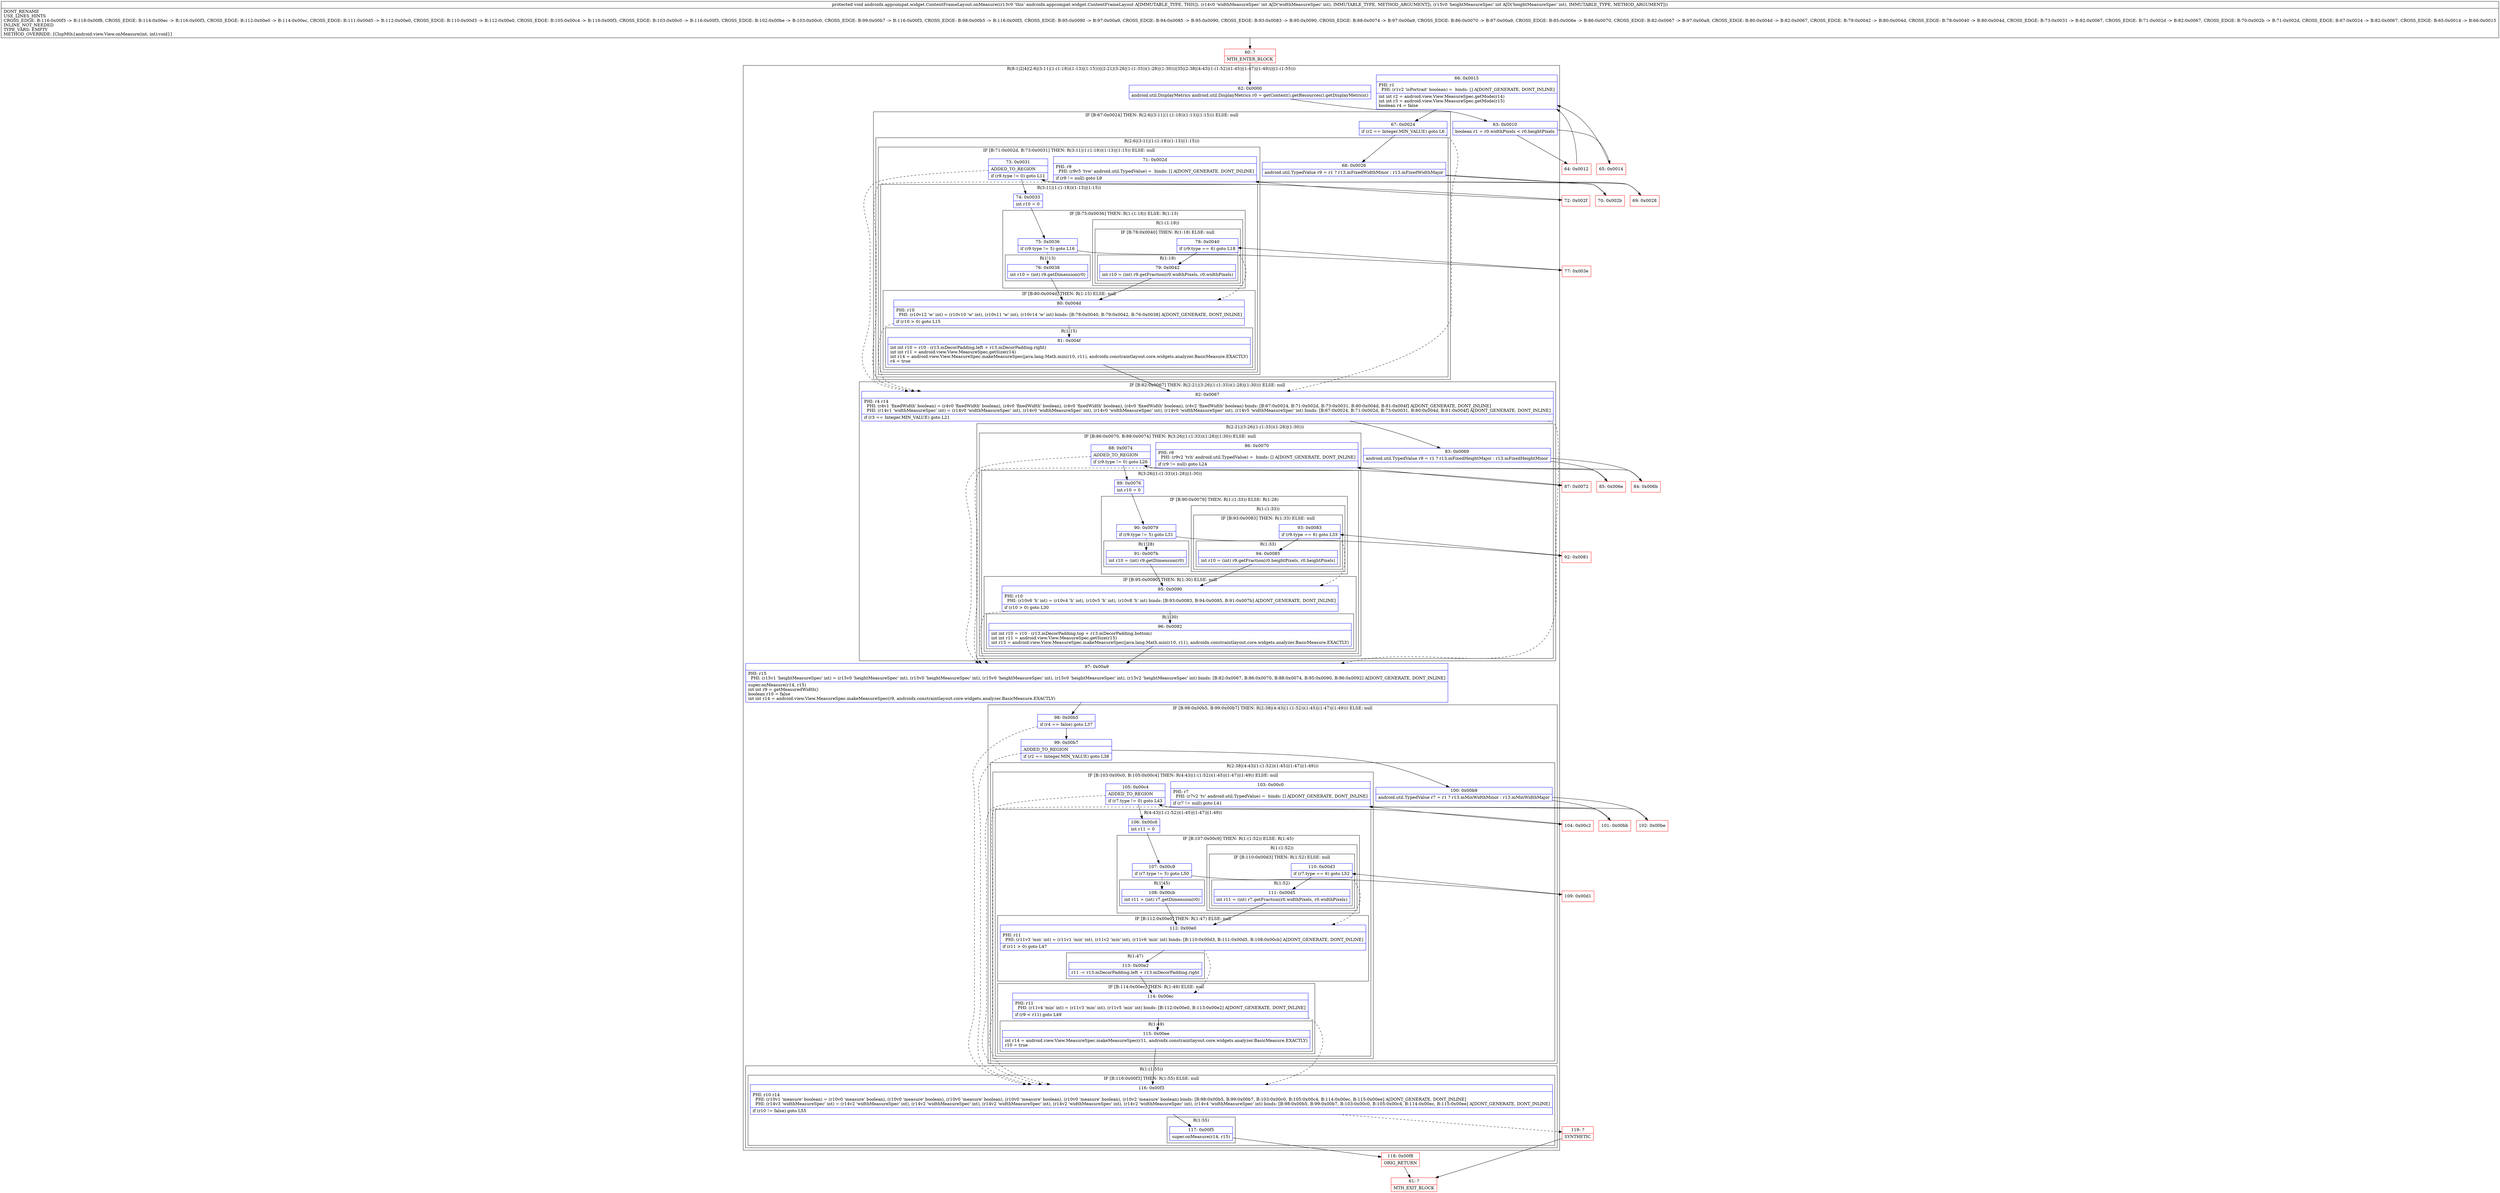digraph "CFG forandroidx.appcompat.widget.ContentFrameLayout.onMeasure(II)V" {
subgraph cluster_Region_1907512291 {
label = "R(8:1|2|4|(2:6|(3:11|(1:(1:18))(1:13)|(1:15)))|(2:21|(3:26|(1:(1:33))(1:28)|(1:30)))|35|(2:38|(4:43|(1:(1:52))(1:45)|(1:47)|(1:49)))|(1:(1:55)))";
node [shape=record,color=blue];
Node_62 [shape=record,label="{62\:\ 0x0000|android.util.DisplayMetrics android.util.DisplayMetrics r0 = getContext().getResources().getDisplayMetrics()\l}"];
Node_63 [shape=record,label="{63\:\ 0x0010|boolean r1 = r0.widthPixels \< r0.heightPixels\l}"];
Node_66 [shape=record,label="{66\:\ 0x0015|PHI: r1 \l  PHI: (r1v2 'isPortrait' boolean) =  binds: [] A[DONT_GENERATE, DONT_INLINE]\l|int int r2 = android.view.View.MeasureSpec.getMode(r14)\lint int r3 = android.view.View.MeasureSpec.getMode(r15)\lboolean r4 = false\l}"];
subgraph cluster_IfRegion_423236068 {
label = "IF [B:67:0x0024] THEN: R(2:6|(3:11|(1:(1:18))(1:13)|(1:15))) ELSE: null";
node [shape=record,color=blue];
Node_67 [shape=record,label="{67\:\ 0x0024|if (r2 == Integer.MIN_VALUE) goto L6\l}"];
subgraph cluster_Region_629400942 {
label = "R(2:6|(3:11|(1:(1:18))(1:13)|(1:15)))";
node [shape=record,color=blue];
Node_68 [shape=record,label="{68\:\ 0x0026|android.util.TypedValue r9 = r1 ? r13.mFixedWidthMinor : r13.mFixedWidthMajor\l}"];
subgraph cluster_IfRegion_2065136500 {
label = "IF [B:71:0x002d, B:73:0x0031] THEN: R(3:11|(1:(1:18))(1:13)|(1:15)) ELSE: null";
node [shape=record,color=blue];
Node_71 [shape=record,label="{71\:\ 0x002d|PHI: r9 \l  PHI: (r9v5 'tvw' android.util.TypedValue) =  binds: [] A[DONT_GENERATE, DONT_INLINE]\l|if (r9 != null) goto L9\l}"];
Node_73 [shape=record,label="{73\:\ 0x0031|ADDED_TO_REGION\l|if (r9.type != 0) goto L11\l}"];
subgraph cluster_Region_825056881 {
label = "R(3:11|(1:(1:18))(1:13)|(1:15))";
node [shape=record,color=blue];
Node_74 [shape=record,label="{74\:\ 0x0033|int r10 = 0\l}"];
subgraph cluster_IfRegion_689060360 {
label = "IF [B:75:0x0036] THEN: R(1:(1:18)) ELSE: R(1:13)";
node [shape=record,color=blue];
Node_75 [shape=record,label="{75\:\ 0x0036|if (r9.type != 5) goto L16\l}"];
subgraph cluster_Region_106994691 {
label = "R(1:(1:18))";
node [shape=record,color=blue];
subgraph cluster_IfRegion_1387874307 {
label = "IF [B:78:0x0040] THEN: R(1:18) ELSE: null";
node [shape=record,color=blue];
Node_78 [shape=record,label="{78\:\ 0x0040|if (r9.type == 6) goto L18\l}"];
subgraph cluster_Region_1301794177 {
label = "R(1:18)";
node [shape=record,color=blue];
Node_79 [shape=record,label="{79\:\ 0x0042|int r10 = (int) r9.getFraction(r0.widthPixels, r0.widthPixels)\l}"];
}
}
}
subgraph cluster_Region_361295815 {
label = "R(1:13)";
node [shape=record,color=blue];
Node_76 [shape=record,label="{76\:\ 0x0038|int r10 = (int) r9.getDimension(r0)\l}"];
}
}
subgraph cluster_IfRegion_1906401275 {
label = "IF [B:80:0x004d] THEN: R(1:15) ELSE: null";
node [shape=record,color=blue];
Node_80 [shape=record,label="{80\:\ 0x004d|PHI: r10 \l  PHI: (r10v12 'w' int) = (r10v10 'w' int), (r10v11 'w' int), (r10v14 'w' int) binds: [B:78:0x0040, B:79:0x0042, B:76:0x0038] A[DONT_GENERATE, DONT_INLINE]\l|if (r10 \> 0) goto L15\l}"];
subgraph cluster_Region_890363517 {
label = "R(1:15)";
node [shape=record,color=blue];
Node_81 [shape=record,label="{81\:\ 0x004f|int int r10 = r10 \- (r13.mDecorPadding.left + r13.mDecorPadding.right)\lint int r11 = android.view.View.MeasureSpec.getSize(r14)\lint r14 = android.view.View.MeasureSpec.makeMeasureSpec(java.lang.Math.min(r10, r11), androidx.constraintlayout.core.widgets.analyzer.BasicMeasure.EXACTLY)\lr4 = true\l}"];
}
}
}
}
}
}
subgraph cluster_IfRegion_567632447 {
label = "IF [B:82:0x0067] THEN: R(2:21|(3:26|(1:(1:33))(1:28)|(1:30))) ELSE: null";
node [shape=record,color=blue];
Node_82 [shape=record,label="{82\:\ 0x0067|PHI: r4 r14 \l  PHI: (r4v1 'fixedWidth' boolean) = (r4v0 'fixedWidth' boolean), (r4v0 'fixedWidth' boolean), (r4v0 'fixedWidth' boolean), (r4v0 'fixedWidth' boolean), (r4v2 'fixedWidth' boolean) binds: [B:67:0x0024, B:71:0x002d, B:73:0x0031, B:80:0x004d, B:81:0x004f] A[DONT_GENERATE, DONT_INLINE]\l  PHI: (r14v1 'widthMeasureSpec' int) = (r14v0 'widthMeasureSpec' int), (r14v0 'widthMeasureSpec' int), (r14v0 'widthMeasureSpec' int), (r14v0 'widthMeasureSpec' int), (r14v5 'widthMeasureSpec' int) binds: [B:67:0x0024, B:71:0x002d, B:73:0x0031, B:80:0x004d, B:81:0x004f] A[DONT_GENERATE, DONT_INLINE]\l|if (r3 == Integer.MIN_VALUE) goto L21\l}"];
subgraph cluster_Region_1791825476 {
label = "R(2:21|(3:26|(1:(1:33))(1:28)|(1:30)))";
node [shape=record,color=blue];
Node_83 [shape=record,label="{83\:\ 0x0069|android.util.TypedValue r9 = r1 ? r13.mFixedHeightMajor : r13.mFixedHeightMinor\l}"];
subgraph cluster_IfRegion_473286292 {
label = "IF [B:86:0x0070, B:88:0x0074] THEN: R(3:26|(1:(1:33))(1:28)|(1:30)) ELSE: null";
node [shape=record,color=blue];
Node_86 [shape=record,label="{86\:\ 0x0070|PHI: r9 \l  PHI: (r9v2 'tvh' android.util.TypedValue) =  binds: [] A[DONT_GENERATE, DONT_INLINE]\l|if (r9 != null) goto L24\l}"];
Node_88 [shape=record,label="{88\:\ 0x0074|ADDED_TO_REGION\l|if (r9.type != 0) goto L26\l}"];
subgraph cluster_Region_190525847 {
label = "R(3:26|(1:(1:33))(1:28)|(1:30))";
node [shape=record,color=blue];
Node_89 [shape=record,label="{89\:\ 0x0076|int r10 = 0\l}"];
subgraph cluster_IfRegion_324022389 {
label = "IF [B:90:0x0079] THEN: R(1:(1:33)) ELSE: R(1:28)";
node [shape=record,color=blue];
Node_90 [shape=record,label="{90\:\ 0x0079|if (r9.type != 5) goto L31\l}"];
subgraph cluster_Region_1596418105 {
label = "R(1:(1:33))";
node [shape=record,color=blue];
subgraph cluster_IfRegion_1370504132 {
label = "IF [B:93:0x0083] THEN: R(1:33) ELSE: null";
node [shape=record,color=blue];
Node_93 [shape=record,label="{93\:\ 0x0083|if (r9.type == 6) goto L33\l}"];
subgraph cluster_Region_947713995 {
label = "R(1:33)";
node [shape=record,color=blue];
Node_94 [shape=record,label="{94\:\ 0x0085|int r10 = (int) r9.getFraction(r0.heightPixels, r0.heightPixels)\l}"];
}
}
}
subgraph cluster_Region_1538430572 {
label = "R(1:28)";
node [shape=record,color=blue];
Node_91 [shape=record,label="{91\:\ 0x007b|int r10 = (int) r9.getDimension(r0)\l}"];
}
}
subgraph cluster_IfRegion_971527950 {
label = "IF [B:95:0x0090] THEN: R(1:30) ELSE: null";
node [shape=record,color=blue];
Node_95 [shape=record,label="{95\:\ 0x0090|PHI: r10 \l  PHI: (r10v6 'h' int) = (r10v4 'h' int), (r10v5 'h' int), (r10v8 'h' int) binds: [B:93:0x0083, B:94:0x0085, B:91:0x007b] A[DONT_GENERATE, DONT_INLINE]\l|if (r10 \> 0) goto L30\l}"];
subgraph cluster_Region_732498910 {
label = "R(1:30)";
node [shape=record,color=blue];
Node_96 [shape=record,label="{96\:\ 0x0092|int int r10 = r10 \- (r13.mDecorPadding.top + r13.mDecorPadding.bottom)\lint int r11 = android.view.View.MeasureSpec.getSize(r15)\lint r15 = android.view.View.MeasureSpec.makeMeasureSpec(java.lang.Math.min(r10, r11), androidx.constraintlayout.core.widgets.analyzer.BasicMeasure.EXACTLY)\l}"];
}
}
}
}
}
}
Node_97 [shape=record,label="{97\:\ 0x00a9|PHI: r15 \l  PHI: (r15v1 'heightMeasureSpec' int) = (r15v0 'heightMeasureSpec' int), (r15v0 'heightMeasureSpec' int), (r15v0 'heightMeasureSpec' int), (r15v0 'heightMeasureSpec' int), (r15v2 'heightMeasureSpec' int) binds: [B:82:0x0067, B:86:0x0070, B:88:0x0074, B:95:0x0090, B:96:0x0092] A[DONT_GENERATE, DONT_INLINE]\l|super.onMeasure(r14, r15)\lint int r9 = getMeasuredWidth()\lboolean r10 = false\lint int r14 = android.view.View.MeasureSpec.makeMeasureSpec(r9, androidx.constraintlayout.core.widgets.analyzer.BasicMeasure.EXACTLY)\l}"];
subgraph cluster_IfRegion_598228792 {
label = "IF [B:98:0x00b5, B:99:0x00b7] THEN: R(2:38|(4:43|(1:(1:52))(1:45)|(1:47)|(1:49))) ELSE: null";
node [shape=record,color=blue];
Node_98 [shape=record,label="{98\:\ 0x00b5|if (r4 == false) goto L37\l}"];
Node_99 [shape=record,label="{99\:\ 0x00b7|ADDED_TO_REGION\l|if (r2 == Integer.MIN_VALUE) goto L38\l}"];
subgraph cluster_Region_386955264 {
label = "R(2:38|(4:43|(1:(1:52))(1:45)|(1:47)|(1:49)))";
node [shape=record,color=blue];
Node_100 [shape=record,label="{100\:\ 0x00b9|android.util.TypedValue r7 = r1 ? r13.mMinWidthMinor : r13.mMinWidthMajor\l}"];
subgraph cluster_IfRegion_961733144 {
label = "IF [B:103:0x00c0, B:105:0x00c4] THEN: R(4:43|(1:(1:52))(1:45)|(1:47)|(1:49)) ELSE: null";
node [shape=record,color=blue];
Node_103 [shape=record,label="{103\:\ 0x00c0|PHI: r7 \l  PHI: (r7v2 'tv' android.util.TypedValue) =  binds: [] A[DONT_GENERATE, DONT_INLINE]\l|if (r7 != null) goto L41\l}"];
Node_105 [shape=record,label="{105\:\ 0x00c4|ADDED_TO_REGION\l|if (r7.type != 0) goto L43\l}"];
subgraph cluster_Region_630546424 {
label = "R(4:43|(1:(1:52))(1:45)|(1:47)|(1:49))";
node [shape=record,color=blue];
Node_106 [shape=record,label="{106\:\ 0x00c6|int r11 = 0\l}"];
subgraph cluster_IfRegion_1343175711 {
label = "IF [B:107:0x00c9] THEN: R(1:(1:52)) ELSE: R(1:45)";
node [shape=record,color=blue];
Node_107 [shape=record,label="{107\:\ 0x00c9|if (r7.type != 5) goto L50\l}"];
subgraph cluster_Region_1070192971 {
label = "R(1:(1:52))";
node [shape=record,color=blue];
subgraph cluster_IfRegion_1091565424 {
label = "IF [B:110:0x00d3] THEN: R(1:52) ELSE: null";
node [shape=record,color=blue];
Node_110 [shape=record,label="{110\:\ 0x00d3|if (r7.type == 6) goto L52\l}"];
subgraph cluster_Region_683324254 {
label = "R(1:52)";
node [shape=record,color=blue];
Node_111 [shape=record,label="{111\:\ 0x00d5|int r11 = (int) r7.getFraction(r0.widthPixels, r0.widthPixels)\l}"];
}
}
}
subgraph cluster_Region_2057213785 {
label = "R(1:45)";
node [shape=record,color=blue];
Node_108 [shape=record,label="{108\:\ 0x00cb|int r11 = (int) r7.getDimension(r0)\l}"];
}
}
subgraph cluster_IfRegion_574558676 {
label = "IF [B:112:0x00e0] THEN: R(1:47) ELSE: null";
node [shape=record,color=blue];
Node_112 [shape=record,label="{112\:\ 0x00e0|PHI: r11 \l  PHI: (r11v3 'min' int) = (r11v1 'min' int), (r11v2 'min' int), (r11v6 'min' int) binds: [B:110:0x00d3, B:111:0x00d5, B:108:0x00cb] A[DONT_GENERATE, DONT_INLINE]\l|if (r11 \> 0) goto L47\l}"];
subgraph cluster_Region_200878960 {
label = "R(1:47)";
node [shape=record,color=blue];
Node_113 [shape=record,label="{113\:\ 0x00e2|r11 \-= r13.mDecorPadding.left + r13.mDecorPadding.right\l}"];
}
}
subgraph cluster_IfRegion_2095926282 {
label = "IF [B:114:0x00ec] THEN: R(1:49) ELSE: null";
node [shape=record,color=blue];
Node_114 [shape=record,label="{114\:\ 0x00ec|PHI: r11 \l  PHI: (r11v4 'min' int) = (r11v3 'min' int), (r11v5 'min' int) binds: [B:112:0x00e0, B:113:0x00e2] A[DONT_GENERATE, DONT_INLINE]\l|if (r9 \< r11) goto L49\l}"];
subgraph cluster_Region_509541712 {
label = "R(1:49)";
node [shape=record,color=blue];
Node_115 [shape=record,label="{115\:\ 0x00ee|int r14 = android.view.View.MeasureSpec.makeMeasureSpec(r11, androidx.constraintlayout.core.widgets.analyzer.BasicMeasure.EXACTLY)\lr10 = true\l}"];
}
}
}
}
}
}
subgraph cluster_Region_2030551259 {
label = "R(1:(1:55))";
node [shape=record,color=blue];
subgraph cluster_IfRegion_345022526 {
label = "IF [B:116:0x00f3] THEN: R(1:55) ELSE: null";
node [shape=record,color=blue];
Node_116 [shape=record,label="{116\:\ 0x00f3|PHI: r10 r14 \l  PHI: (r10v1 'measure' boolean) = (r10v0 'measure' boolean), (r10v0 'measure' boolean), (r10v0 'measure' boolean), (r10v0 'measure' boolean), (r10v0 'measure' boolean), (r10v2 'measure' boolean) binds: [B:98:0x00b5, B:99:0x00b7, B:103:0x00c0, B:105:0x00c4, B:114:0x00ec, B:115:0x00ee] A[DONT_GENERATE, DONT_INLINE]\l  PHI: (r14v3 'widthMeasureSpec' int) = (r14v2 'widthMeasureSpec' int), (r14v2 'widthMeasureSpec' int), (r14v2 'widthMeasureSpec' int), (r14v2 'widthMeasureSpec' int), (r14v2 'widthMeasureSpec' int), (r14v4 'widthMeasureSpec' int) binds: [B:98:0x00b5, B:99:0x00b7, B:103:0x00c0, B:105:0x00c4, B:114:0x00ec, B:115:0x00ee] A[DONT_GENERATE, DONT_INLINE]\l|if (r10 != false) goto L55\l}"];
subgraph cluster_Region_793343719 {
label = "R(1:55)";
node [shape=record,color=blue];
Node_117 [shape=record,label="{117\:\ 0x00f5|super.onMeasure(r14, r15)\l}"];
}
}
}
}
Node_60 [shape=record,color=red,label="{60\:\ ?|MTH_ENTER_BLOCK\l}"];
Node_64 [shape=record,color=red,label="{64\:\ 0x0012}"];
Node_69 [shape=record,color=red,label="{69\:\ 0x0028}"];
Node_72 [shape=record,color=red,label="{72\:\ 0x002f}"];
Node_77 [shape=record,color=red,label="{77\:\ 0x003e}"];
Node_70 [shape=record,color=red,label="{70\:\ 0x002b}"];
Node_84 [shape=record,color=red,label="{84\:\ 0x006b}"];
Node_87 [shape=record,color=red,label="{87\:\ 0x0072}"];
Node_92 [shape=record,color=red,label="{92\:\ 0x0081}"];
Node_85 [shape=record,color=red,label="{85\:\ 0x006e}"];
Node_101 [shape=record,color=red,label="{101\:\ 0x00bb}"];
Node_104 [shape=record,color=red,label="{104\:\ 0x00c2}"];
Node_109 [shape=record,color=red,label="{109\:\ 0x00d1}"];
Node_102 [shape=record,color=red,label="{102\:\ 0x00be}"];
Node_118 [shape=record,color=red,label="{118\:\ 0x00f8|ORIG_RETURN\l}"];
Node_61 [shape=record,color=red,label="{61\:\ ?|MTH_EXIT_BLOCK\l}"];
Node_119 [shape=record,color=red,label="{119\:\ ?|SYNTHETIC\l}"];
Node_65 [shape=record,color=red,label="{65\:\ 0x0014}"];
MethodNode[shape=record,label="{protected void androidx.appcompat.widget.ContentFrameLayout.onMeasure((r13v0 'this' androidx.appcompat.widget.ContentFrameLayout A[IMMUTABLE_TYPE, THIS]), (r14v0 'widthMeasureSpec' int A[D('widthMeasureSpec' int), IMMUTABLE_TYPE, METHOD_ARGUMENT]), (r15v0 'heightMeasureSpec' int A[D('heightMeasureSpec' int), IMMUTABLE_TYPE, METHOD_ARGUMENT]))  | DONT_RENAME\lUSE_LINES_HINTS\lCROSS_EDGE: B:116:0x00f3 \-\> B:118:0x00f8, CROSS_EDGE: B:114:0x00ec \-\> B:116:0x00f3, CROSS_EDGE: B:112:0x00e0 \-\> B:114:0x00ec, CROSS_EDGE: B:111:0x00d5 \-\> B:112:0x00e0, CROSS_EDGE: B:110:0x00d3 \-\> B:112:0x00e0, CROSS_EDGE: B:105:0x00c4 \-\> B:116:0x00f3, CROSS_EDGE: B:103:0x00c0 \-\> B:116:0x00f3, CROSS_EDGE: B:102:0x00be \-\> B:103:0x00c0, CROSS_EDGE: B:99:0x00b7 \-\> B:116:0x00f3, CROSS_EDGE: B:98:0x00b5 \-\> B:116:0x00f3, CROSS_EDGE: B:95:0x0090 \-\> B:97:0x00a9, CROSS_EDGE: B:94:0x0085 \-\> B:95:0x0090, CROSS_EDGE: B:93:0x0083 \-\> B:95:0x0090, CROSS_EDGE: B:88:0x0074 \-\> B:97:0x00a9, CROSS_EDGE: B:86:0x0070 \-\> B:97:0x00a9, CROSS_EDGE: B:85:0x006e \-\> B:86:0x0070, CROSS_EDGE: B:82:0x0067 \-\> B:97:0x00a9, CROSS_EDGE: B:80:0x004d \-\> B:82:0x0067, CROSS_EDGE: B:79:0x0042 \-\> B:80:0x004d, CROSS_EDGE: B:78:0x0040 \-\> B:80:0x004d, CROSS_EDGE: B:73:0x0031 \-\> B:82:0x0067, CROSS_EDGE: B:71:0x002d \-\> B:82:0x0067, CROSS_EDGE: B:70:0x002b \-\> B:71:0x002d, CROSS_EDGE: B:67:0x0024 \-\> B:82:0x0067, CROSS_EDGE: B:65:0x0014 \-\> B:66:0x0015\lINLINE_NOT_NEEDED\lTYPE_VARS: EMPTY\lMETHOD_OVERRIDE: [ClspMth\{android.view.View.onMeasure(int, int):void\}]\l}"];
MethodNode -> Node_60;Node_62 -> Node_63;
Node_63 -> Node_64;
Node_63 -> Node_65;
Node_66 -> Node_67;
Node_67 -> Node_68;
Node_67 -> Node_82[style=dashed];
Node_68 -> Node_69;
Node_68 -> Node_70;
Node_71 -> Node_72;
Node_71 -> Node_82[style=dashed];
Node_73 -> Node_74;
Node_73 -> Node_82[style=dashed];
Node_74 -> Node_75;
Node_75 -> Node_76[style=dashed];
Node_75 -> Node_77;
Node_78 -> Node_79;
Node_78 -> Node_80[style=dashed];
Node_79 -> Node_80;
Node_76 -> Node_80;
Node_80 -> Node_81;
Node_80 -> Node_82[style=dashed];
Node_81 -> Node_82;
Node_82 -> Node_83;
Node_82 -> Node_97[style=dashed];
Node_83 -> Node_84;
Node_83 -> Node_85;
Node_86 -> Node_87;
Node_86 -> Node_97[style=dashed];
Node_88 -> Node_89;
Node_88 -> Node_97[style=dashed];
Node_89 -> Node_90;
Node_90 -> Node_91[style=dashed];
Node_90 -> Node_92;
Node_93 -> Node_94;
Node_93 -> Node_95[style=dashed];
Node_94 -> Node_95;
Node_91 -> Node_95;
Node_95 -> Node_96;
Node_95 -> Node_97[style=dashed];
Node_96 -> Node_97;
Node_97 -> Node_98;
Node_98 -> Node_99;
Node_98 -> Node_116[style=dashed];
Node_99 -> Node_100;
Node_99 -> Node_116[style=dashed];
Node_100 -> Node_101;
Node_100 -> Node_102;
Node_103 -> Node_104;
Node_103 -> Node_116[style=dashed];
Node_105 -> Node_106;
Node_105 -> Node_116[style=dashed];
Node_106 -> Node_107;
Node_107 -> Node_108[style=dashed];
Node_107 -> Node_109;
Node_110 -> Node_111;
Node_110 -> Node_112[style=dashed];
Node_111 -> Node_112;
Node_108 -> Node_112;
Node_112 -> Node_113;
Node_112 -> Node_114[style=dashed];
Node_113 -> Node_114;
Node_114 -> Node_115;
Node_114 -> Node_116[style=dashed];
Node_115 -> Node_116;
Node_116 -> Node_117;
Node_116 -> Node_119[style=dashed];
Node_117 -> Node_118;
Node_60 -> Node_62;
Node_64 -> Node_66;
Node_69 -> Node_71;
Node_72 -> Node_73;
Node_77 -> Node_78;
Node_70 -> Node_71;
Node_84 -> Node_86;
Node_87 -> Node_88;
Node_92 -> Node_93;
Node_85 -> Node_86;
Node_101 -> Node_103;
Node_104 -> Node_105;
Node_109 -> Node_110;
Node_102 -> Node_103;
Node_118 -> Node_61;
Node_119 -> Node_61;
Node_65 -> Node_66;
}

